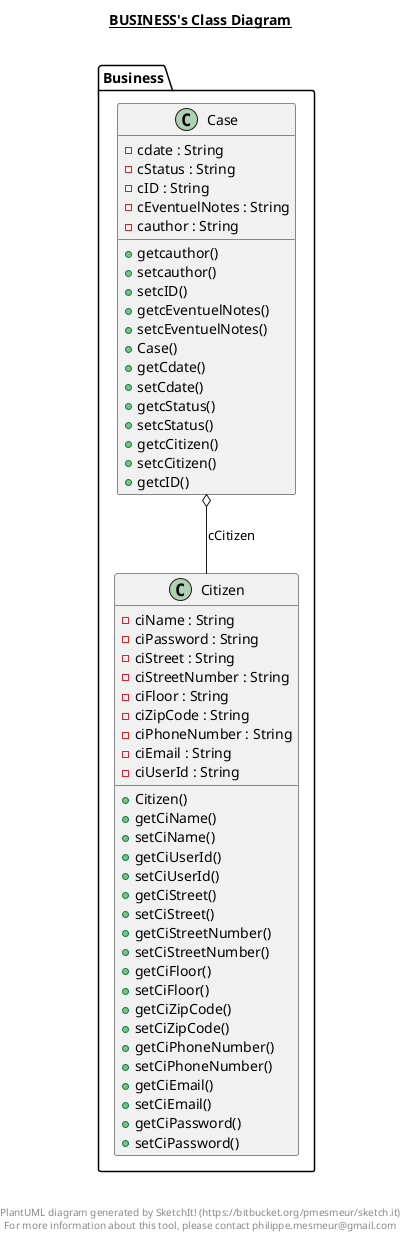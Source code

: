 @startuml

title __BUSINESS's Class Diagram__\n

  package Business {
    class Case {
        - cdate : String
        - cStatus : String
        - cID : String
        - cEventuelNotes : String
        - cauthor : String
        + getcauthor()
        + setcauthor()
        + setcID()
        + getcEventuelNotes()
        + setcEventuelNotes()
        + Case()
        + getCdate()
        + setCdate()
        + getcStatus()
        + setcStatus()
        + getcCitizen()
        + setcCitizen()
        + getcID()
    }
  }
  

  package Business {
    class Citizen {
        - ciName : String
        - ciPassword : String
        - ciStreet : String
        - ciStreetNumber : String
        - ciFloor : String
        - ciZipCode : String
        - ciPhoneNumber : String
        - ciEmail : String
        - ciUserId : String
        + Citizen()
        + getCiName()
        + setCiName()
        + getCiUserId()
        + setCiUserId()
        + getCiStreet()
        + setCiStreet()
        + getCiStreetNumber()
        + setCiStreetNumber()
        + getCiFloor()
        + setCiFloor()
        + getCiZipCode()
        + setCiZipCode()
        + getCiPhoneNumber()
        + setCiPhoneNumber()
        + getCiEmail()
        + setCiEmail()
        + getCiPassword()
        + setCiPassword()
    }
  }
  

  Case o-- Citizen : cCitizen


right footer


PlantUML diagram generated by SketchIt! (https://bitbucket.org/pmesmeur/sketch.it)
For more information about this tool, please contact philippe.mesmeur@gmail.com
endfooter

@enduml
